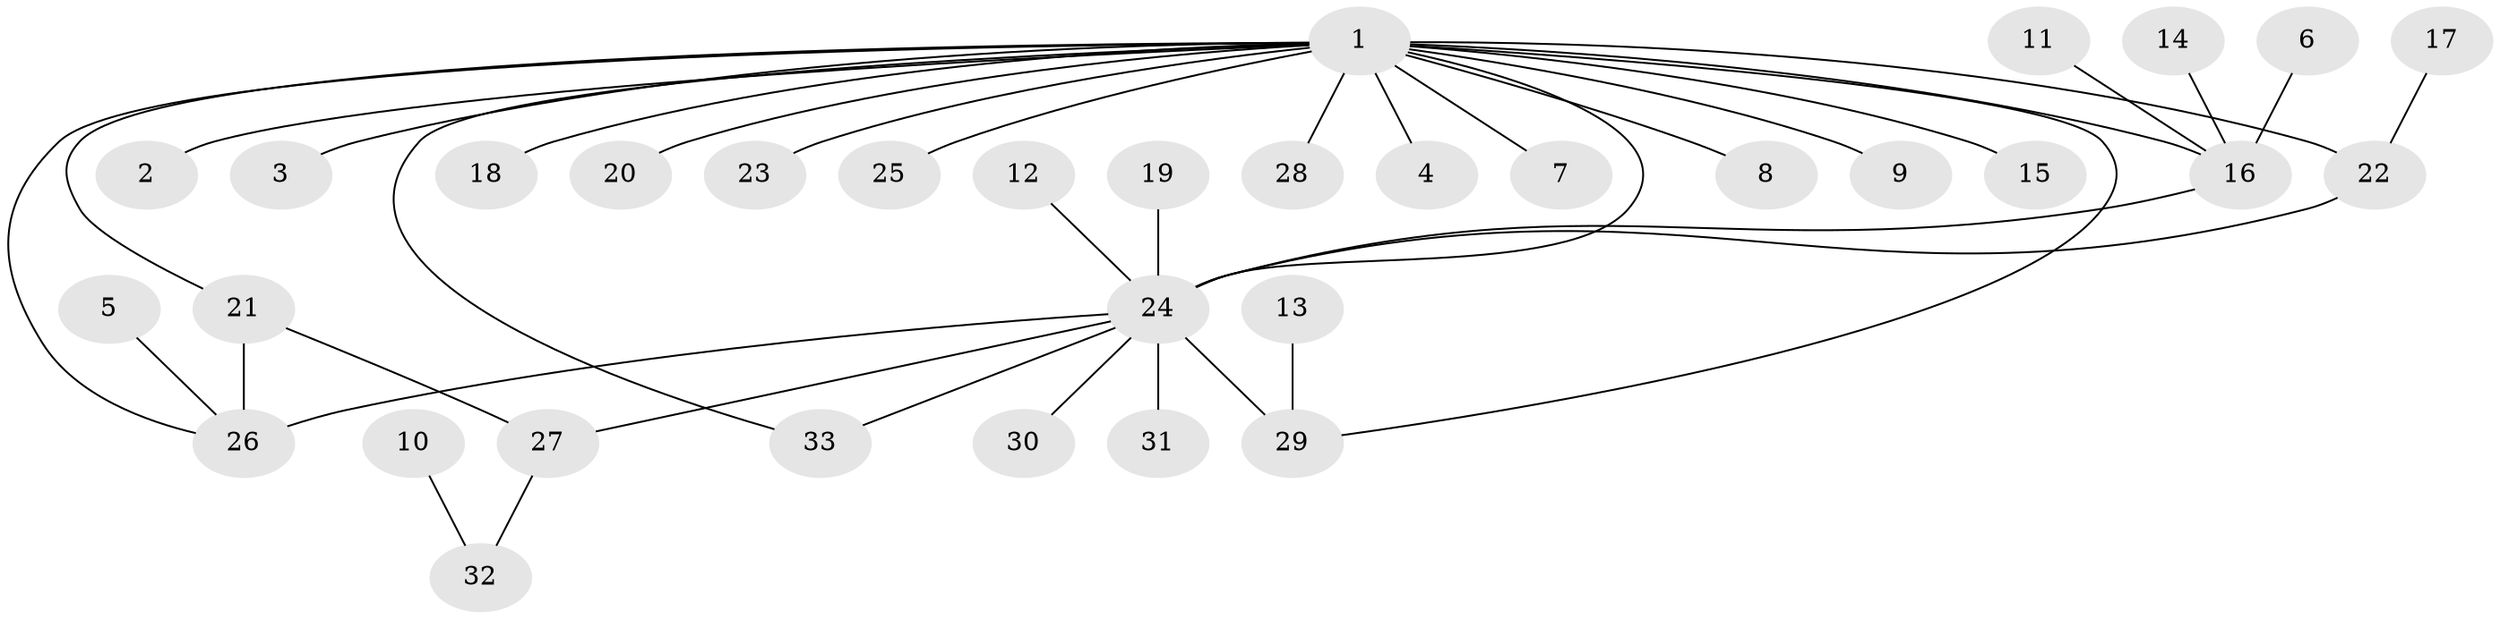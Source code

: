 // original degree distribution, {5: 0.046153846153846156, 20: 0.015384615384615385, 1: 0.5076923076923077, 7: 0.015384615384615385, 3: 0.06153846153846154, 2: 0.24615384615384617, 6: 0.015384615384615385, 13: 0.015384615384615385, 4: 0.07692307692307693}
// Generated by graph-tools (version 1.1) at 2025/25/03/09/25 03:25:59]
// undirected, 33 vertices, 39 edges
graph export_dot {
graph [start="1"]
  node [color=gray90,style=filled];
  1;
  2;
  3;
  4;
  5;
  6;
  7;
  8;
  9;
  10;
  11;
  12;
  13;
  14;
  15;
  16;
  17;
  18;
  19;
  20;
  21;
  22;
  23;
  24;
  25;
  26;
  27;
  28;
  29;
  30;
  31;
  32;
  33;
  1 -- 2 [weight=1.0];
  1 -- 3 [weight=1.0];
  1 -- 4 [weight=1.0];
  1 -- 7 [weight=1.0];
  1 -- 8 [weight=1.0];
  1 -- 9 [weight=1.0];
  1 -- 15 [weight=1.0];
  1 -- 16 [weight=1.0];
  1 -- 18 [weight=1.0];
  1 -- 20 [weight=1.0];
  1 -- 21 [weight=1.0];
  1 -- 22 [weight=2.0];
  1 -- 23 [weight=1.0];
  1 -- 24 [weight=1.0];
  1 -- 25 [weight=1.0];
  1 -- 26 [weight=1.0];
  1 -- 28 [weight=1.0];
  1 -- 29 [weight=1.0];
  1 -- 33 [weight=1.0];
  5 -- 26 [weight=1.0];
  6 -- 16 [weight=1.0];
  10 -- 32 [weight=1.0];
  11 -- 16 [weight=1.0];
  12 -- 24 [weight=1.0];
  13 -- 29 [weight=1.0];
  14 -- 16 [weight=1.0];
  16 -- 24 [weight=1.0];
  17 -- 22 [weight=1.0];
  19 -- 24 [weight=1.0];
  21 -- 26 [weight=2.0];
  21 -- 27 [weight=1.0];
  22 -- 24 [weight=1.0];
  24 -- 26 [weight=1.0];
  24 -- 27 [weight=1.0];
  24 -- 29 [weight=2.0];
  24 -- 30 [weight=1.0];
  24 -- 31 [weight=1.0];
  24 -- 33 [weight=1.0];
  27 -- 32 [weight=1.0];
}
